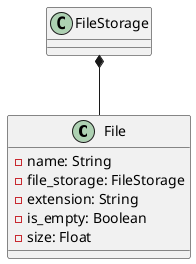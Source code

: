 @startuml File class diagram
class File {
    - name: String
    - file_storage: FileStorage
    - extension: String
    - is_empty: Boolean
    - size: Float
}

class FileStorage{}

FileStorage *-- File
@enduml